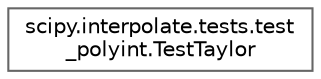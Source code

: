 digraph "Graphical Class Hierarchy"
{
 // LATEX_PDF_SIZE
  bgcolor="transparent";
  edge [fontname=Helvetica,fontsize=10,labelfontname=Helvetica,labelfontsize=10];
  node [fontname=Helvetica,fontsize=10,shape=box,height=0.2,width=0.4];
  rankdir="LR";
  Node0 [id="Node000000",label="scipy.interpolate.tests.test\l_polyint.TestTaylor",height=0.2,width=0.4,color="grey40", fillcolor="white", style="filled",URL="$d6/dde/classscipy_1_1interpolate_1_1tests_1_1test__polyint_1_1TestTaylor.html",tooltip=" "];
}
